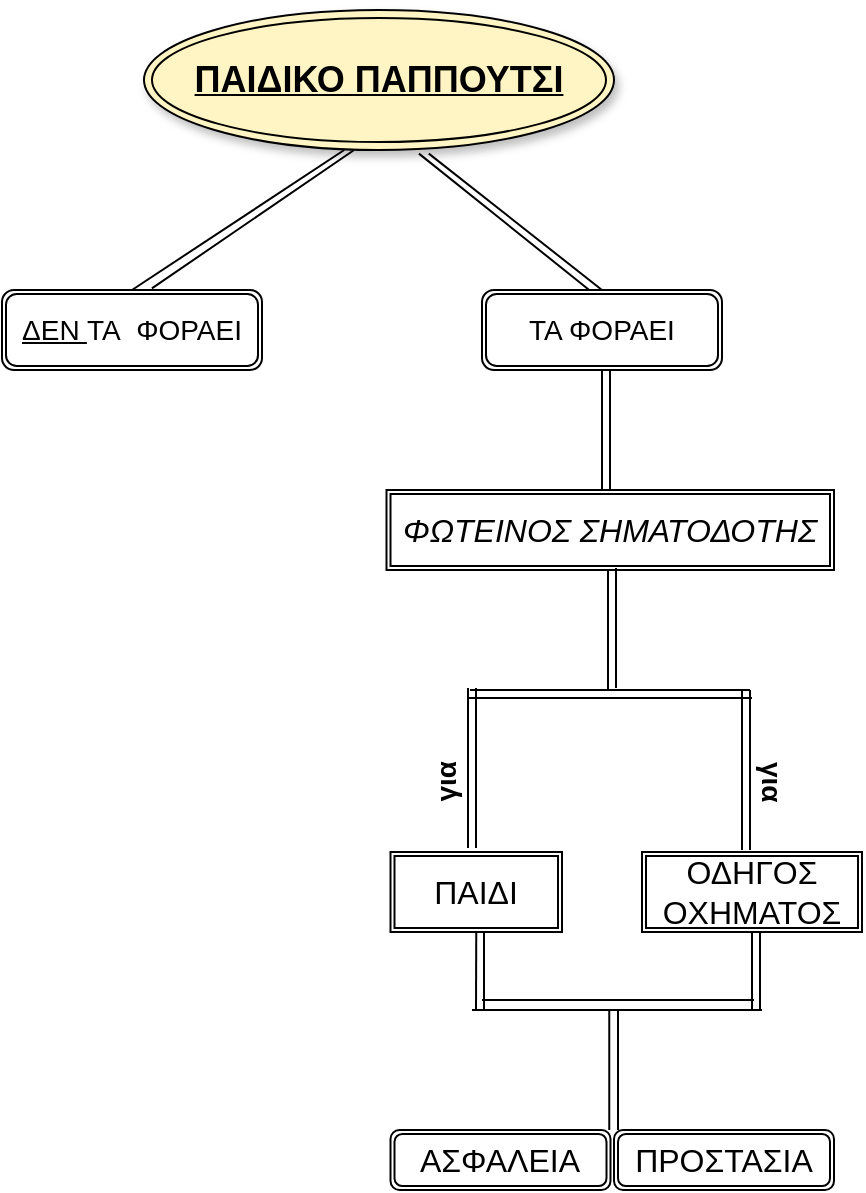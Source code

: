 <mxfile version="18.0.2" type="device"><diagram name="Page-1" id="10a91c8b-09ff-31b1-d368-03940ed4cc9e"><mxGraphModel dx="1278" dy="539" grid="1" gridSize="10" guides="1" tooltips="1" connect="1" arrows="1" fold="1" page="1" pageScale="1" pageWidth="1100" pageHeight="850" background="none" math="0" shadow="0"><root><mxCell id="0"/><mxCell id="1" parent="0"/><mxCell id="OxcZTk7t4B2pwKP-EUvg-49" value="&lt;b&gt;&lt;font style=&quot;font-size: 18px;&quot;&gt;&lt;u&gt;ΠΑΙΔΙΚΟ ΠΑΠΠΟΥΤΣΙ&lt;/u&gt;&lt;/font&gt;&lt;/b&gt;" style="ellipse;shape=doubleEllipse;whiteSpace=wrap;html=1;fontSize=14;fillColor=#FFF4C3;shadow=1;" vertex="1" parent="1"><mxGeometry x="281" y="120" width="235" height="70" as="geometry"/></mxCell><mxCell id="OxcZTk7t4B2pwKP-EUvg-51" value="&lt;font style=&quot;font-size: 16px;&quot;&gt;&lt;i&gt;ΦΩΤΕΙΝΟΣ ΣΗΜΑΤΟΔΟΤΗΣ&lt;/i&gt;&lt;/font&gt;" style="shape=ext;double=1;rounded=0;whiteSpace=wrap;html=1;fontSize=18;" vertex="1" parent="1"><mxGeometry x="402.25" y="360" width="223.75" height="40" as="geometry"/></mxCell><mxCell id="OxcZTk7t4B2pwKP-EUvg-54" value="" style="endArrow=none;html=1;rounded=0;fontSize=16;" edge="1" parent="1"><mxGeometry width="50" height="50" relative="1" as="geometry"><mxPoint x="510" y="360" as="sourcePoint"/><mxPoint x="510" y="300" as="targetPoint"/></mxGeometry></mxCell><mxCell id="OxcZTk7t4B2pwKP-EUvg-56" value="" style="endArrow=none;html=1;rounded=0;fontSize=16;" edge="1" parent="1"><mxGeometry width="50" height="50" relative="1" as="geometry"><mxPoint x="514" y="360" as="sourcePoint"/><mxPoint x="514" y="300" as="targetPoint"/></mxGeometry></mxCell><mxCell id="OxcZTk7t4B2pwKP-EUvg-58" value="" style="endArrow=none;html=1;rounded=0;fontSize=16;" edge="1" parent="1"><mxGeometry width="50" height="50" relative="1" as="geometry"><mxPoint x="513" y="460" as="sourcePoint"/><mxPoint x="513" y="400" as="targetPoint"/></mxGeometry></mxCell><mxCell id="OxcZTk7t4B2pwKP-EUvg-59" value="" style="endArrow=none;html=1;rounded=0;fontSize=16;" edge="1" parent="1"><mxGeometry width="50" height="50" relative="1" as="geometry"><mxPoint x="517" y="459" as="sourcePoint"/><mxPoint x="517" y="399" as="targetPoint"/></mxGeometry></mxCell><mxCell id="OxcZTk7t4B2pwKP-EUvg-60" value="" style="endArrow=none;html=1;rounded=0;fontSize=16;" edge="1" parent="1"><mxGeometry width="50" height="50" relative="1" as="geometry"><mxPoint x="444" y="460" as="sourcePoint"/><mxPoint x="584" y="460" as="targetPoint"/></mxGeometry></mxCell><mxCell id="OxcZTk7t4B2pwKP-EUvg-61" value="" style="endArrow=none;html=1;rounded=0;fontSize=16;" edge="1" parent="1"><mxGeometry width="50" height="50" relative="1" as="geometry"><mxPoint x="443" y="464" as="sourcePoint"/><mxPoint x="585" y="464" as="targetPoint"/></mxGeometry></mxCell><mxCell id="OxcZTk7t4B2pwKP-EUvg-62" value="" style="endArrow=none;html=1;rounded=0;fontSize=16;" edge="1" parent="1"><mxGeometry width="50" height="50" relative="1" as="geometry"><mxPoint x="443" y="539" as="sourcePoint"/><mxPoint x="443" y="459" as="targetPoint"/></mxGeometry></mxCell><mxCell id="OxcZTk7t4B2pwKP-EUvg-65" value="" style="endArrow=none;html=1;rounded=0;fontSize=16;" edge="1" parent="1"><mxGeometry width="50" height="50" relative="1" as="geometry"><mxPoint x="447" y="539" as="sourcePoint"/><mxPoint x="447" y="459" as="targetPoint"/></mxGeometry></mxCell><mxCell id="OxcZTk7t4B2pwKP-EUvg-66" value="" style="endArrow=none;html=1;rounded=0;fontSize=16;" edge="1" parent="1"><mxGeometry width="50" height="50" relative="1" as="geometry"><mxPoint x="580" y="540" as="sourcePoint"/><mxPoint x="580" y="460" as="targetPoint"/></mxGeometry></mxCell><mxCell id="OxcZTk7t4B2pwKP-EUvg-67" value="" style="endArrow=none;html=1;rounded=0;fontSize=16;" edge="1" parent="1"><mxGeometry width="50" height="50" relative="1" as="geometry"><mxPoint x="584" y="540" as="sourcePoint"/><mxPoint x="584" y="460" as="targetPoint"/></mxGeometry></mxCell><mxCell id="OxcZTk7t4B2pwKP-EUvg-68" value="ΠΑΙΔΙ" style="shape=ext;double=1;rounded=0;whiteSpace=wrap;html=1;fontSize=16;strokeColor=#000000;" vertex="1" parent="1"><mxGeometry x="404.25" y="541" width="85.75" height="40" as="geometry"/></mxCell><mxCell id="OxcZTk7t4B2pwKP-EUvg-69" value="ΟΔΗΓΟΣ ΟΧΗΜΑΤΟΣ" style="shape=ext;double=1;rounded=0;whiteSpace=wrap;html=1;fontSize=16;strokeColor=#000000;fillColor=#FFFFFF;" vertex="1" parent="1"><mxGeometry x="530" y="541" width="110" height="40" as="geometry"/></mxCell><mxCell id="OxcZTk7t4B2pwKP-EUvg-73" value="" style="endArrow=none;html=1;rounded=0;fontSize=16;entryX=0.5;entryY=1;entryDx=0;entryDy=0;" edge="1" parent="1"><mxGeometry width="50" height="50" relative="1" as="geometry"><mxPoint x="589" y="620" as="sourcePoint"/><mxPoint x="589" y="581" as="targetPoint"/></mxGeometry></mxCell><mxCell id="OxcZTk7t4B2pwKP-EUvg-74" value="" style="endArrow=none;html=1;rounded=0;fontSize=16;entryX=0.5;entryY=1;entryDx=0;entryDy=0;" edge="1" parent="1" target="OxcZTk7t4B2pwKP-EUvg-68"><mxGeometry width="50" height="50" relative="1" as="geometry"><mxPoint x="447" y="620" as="sourcePoint"/><mxPoint x="450" y="590" as="targetPoint"/></mxGeometry></mxCell><mxCell id="OxcZTk7t4B2pwKP-EUvg-75" value="" style="endArrow=none;html=1;rounded=0;fontSize=16;" edge="1" parent="1"><mxGeometry width="50" height="50" relative="1" as="geometry"><mxPoint x="445" y="620" as="sourcePoint"/><mxPoint x="590" y="620" as="targetPoint"/></mxGeometry></mxCell><mxCell id="OxcZTk7t4B2pwKP-EUvg-76" value="" style="endArrow=none;html=1;rounded=0;fontSize=16;" edge="1" parent="1"><mxGeometry width="50" height="50" relative="1" as="geometry"><mxPoint x="450" y="615" as="sourcePoint"/><mxPoint x="586" y="615" as="targetPoint"/></mxGeometry></mxCell><mxCell id="OxcZTk7t4B2pwKP-EUvg-77" value="" style="endArrow=none;html=1;rounded=0;fontSize=16;" edge="1" parent="1"><mxGeometry width="50" height="50" relative="1" as="geometry"><mxPoint x="451" y="620" as="sourcePoint"/><mxPoint x="451" y="581" as="targetPoint"/></mxGeometry></mxCell><mxCell id="OxcZTk7t4B2pwKP-EUvg-78" value="" style="endArrow=none;html=1;rounded=0;fontSize=16;entryX=0.5;entryY=1;entryDx=0;entryDy=0;" edge="1" parent="1" target="OxcZTk7t4B2pwKP-EUvg-69"><mxGeometry width="50" height="50" relative="1" as="geometry"><mxPoint x="585" y="620" as="sourcePoint"/><mxPoint x="461" y="591" as="targetPoint"/></mxGeometry></mxCell><mxCell id="OxcZTk7t4B2pwKP-EUvg-79" value="" style="endArrow=none;html=1;rounded=0;fontSize=16;" edge="1" parent="1"><mxGeometry width="50" height="50" relative="1" as="geometry"><mxPoint x="513.63" y="680" as="sourcePoint"/><mxPoint x="513.63" y="620" as="targetPoint"/></mxGeometry></mxCell><mxCell id="OxcZTk7t4B2pwKP-EUvg-80" value="" style="endArrow=none;html=1;rounded=0;fontSize=16;" edge="1" parent="1"><mxGeometry width="50" height="50" relative="1" as="geometry"><mxPoint x="518" y="680" as="sourcePoint"/><mxPoint x="518" y="620" as="targetPoint"/></mxGeometry></mxCell><mxCell id="OxcZTk7t4B2pwKP-EUvg-81" value="ΑΣΦΑΛΕΙΑ" style="shape=ext;double=1;rounded=1;whiteSpace=wrap;html=1;fontSize=16;strokeColor=#000000;fillColor=#FFFFFF;" vertex="1" parent="1"><mxGeometry x="404.25" y="680" width="110" height="30" as="geometry"/></mxCell><mxCell id="OxcZTk7t4B2pwKP-EUvg-82" value="ΠΡΟΣΤΑΣΙΑ" style="shape=ext;double=1;rounded=1;whiteSpace=wrap;html=1;fontSize=16;strokeColor=#000000;fillColor=#FFFFFF;" vertex="1" parent="1"><mxGeometry x="516" y="680" width="110" height="30" as="geometry"/></mxCell><mxCell id="OxcZTk7t4B2pwKP-EUvg-83" value="&lt;h1&gt;&lt;font style=&quot;font-size: 14px;&quot;&gt;για&lt;/font&gt;&lt;/h1&gt;" style="text;html=1;strokeColor=none;fillColor=none;spacing=5;spacingTop=-20;whiteSpace=wrap;overflow=hidden;rounded=0;fontSize=16;rotation=-90;" vertex="1" parent="1"><mxGeometry x="410" y="466.75" width="40" height="68.5" as="geometry"/></mxCell><mxCell id="OxcZTk7t4B2pwKP-EUvg-88" value="&lt;h1&gt;&lt;font style=&quot;font-size: 14px;&quot;&gt;για&lt;/font&gt;&lt;/h1&gt;" style="text;html=1;strokeColor=none;fillColor=none;spacing=5;spacingTop=-20;whiteSpace=wrap;overflow=hidden;rounded=0;fontSize=16;rotation=90;" vertex="1" parent="1"><mxGeometry x="576" y="476" width="40" height="70" as="geometry"/></mxCell><mxCell id="OxcZTk7t4B2pwKP-EUvg-89" value="&lt;font style=&quot;font-size: 14px;&quot;&gt;ΤΑ ΦΟΡΑΕΙ&lt;/font&gt;" style="shape=ext;double=1;rounded=1;whiteSpace=wrap;html=1;fontSize=14;strokeColor=#000000;fillColor=#FFFFFF;" vertex="1" parent="1"><mxGeometry x="450" y="260" width="120" height="40" as="geometry"/></mxCell><mxCell id="OxcZTk7t4B2pwKP-EUvg-91" value="&lt;font style=&quot;font-size: 14px;&quot;&gt;&lt;u style=&quot;&quot;&gt;ΔΕΝ &lt;/u&gt;ΤΑ&amp;nbsp; ΦΟΡΑΕΙ&lt;/font&gt;" style="shape=ext;double=1;rounded=1;whiteSpace=wrap;html=1;fontSize=14;strokeColor=#000000;fillColor=#FFFFFF;" vertex="1" parent="1"><mxGeometry x="210" y="260" width="130" height="40" as="geometry"/></mxCell><mxCell id="OxcZTk7t4B2pwKP-EUvg-92" value="" style="endArrow=none;html=1;rounded=0;fontSize=16;exitX=0.5;exitY=0;exitDx=0;exitDy=0;entryX=0.426;entryY=1;entryDx=0;entryDy=0;entryPerimeter=0;" edge="1" parent="1" source="OxcZTk7t4B2pwKP-EUvg-91" target="OxcZTk7t4B2pwKP-EUvg-49"><mxGeometry width="50" height="50" relative="1" as="geometry"><mxPoint x="340" y="270" as="sourcePoint"/><mxPoint x="380" y="220" as="targetPoint"/></mxGeometry></mxCell><mxCell id="OxcZTk7t4B2pwKP-EUvg-93" value="" style="endArrow=none;html=1;rounded=0;fontSize=16;exitX=0.615;exitY=-0.045;exitDx=0;exitDy=0;exitPerimeter=0;entryX=0.447;entryY=1;entryDx=0;entryDy=0;entryPerimeter=0;" edge="1" parent="1" target="OxcZTk7t4B2pwKP-EUvg-49"><mxGeometry width="50" height="50" relative="1" as="geometry"><mxPoint x="284.95" y="259.2" as="sourcePoint"/><mxPoint x="390" y="190" as="targetPoint"/></mxGeometry></mxCell><mxCell id="OxcZTk7t4B2pwKP-EUvg-94" value="" style="endArrow=none;html=1;rounded=0;fontSize=16;entryX=0.585;entryY=1.026;entryDx=0;entryDy=0;entryPerimeter=0;" edge="1" parent="1" target="OxcZTk7t4B2pwKP-EUvg-49"><mxGeometry width="50" height="50" relative="1" as="geometry"><mxPoint x="503.59" y="260" as="sourcePoint"/><mxPoint x="432.185" y="180.63" as="targetPoint"/></mxGeometry></mxCell><mxCell id="OxcZTk7t4B2pwKP-EUvg-95" value="" style="endArrow=none;html=1;rounded=0;fontSize=16;exitX=0.5;exitY=0;exitDx=0;exitDy=0;entryX=0.606;entryY=1.026;entryDx=0;entryDy=0;entryPerimeter=0;" edge="1" parent="1" source="OxcZTk7t4B2pwKP-EUvg-89" target="OxcZTk7t4B2pwKP-EUvg-49"><mxGeometry width="50" height="50" relative="1" as="geometry"><mxPoint x="430" y="240" as="sourcePoint"/><mxPoint x="420" y="210" as="targetPoint"/><Array as="points"/></mxGeometry></mxCell></root></mxGraphModel></diagram></mxfile>